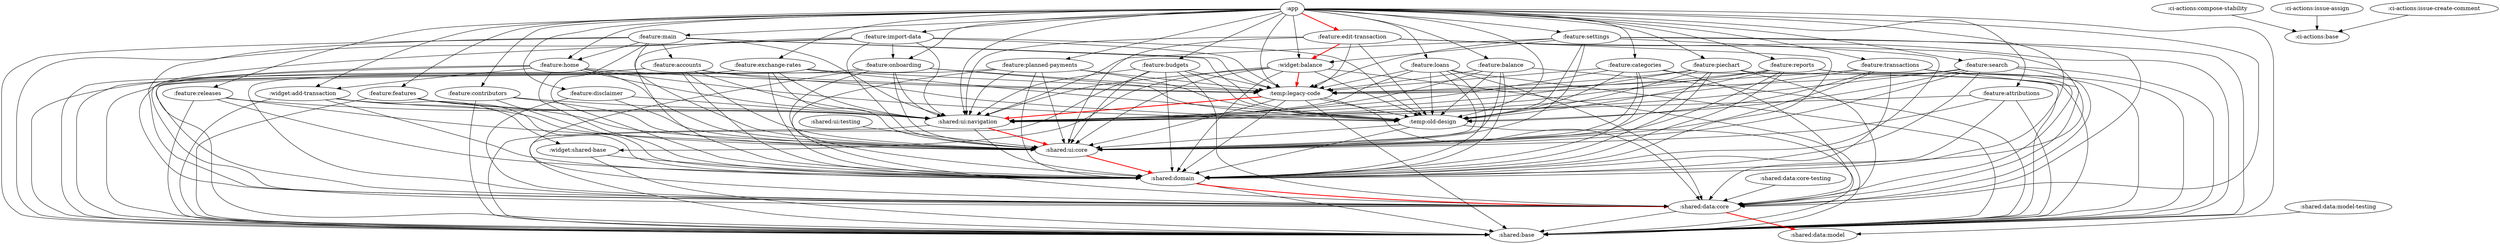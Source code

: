 digraph G {
":app" -> ":feature:attributions"
":app" -> ":feature:balance"
":app" -> ":feature:budgets"
":app" -> ":feature:categories"
":app" -> ":feature:contributors"
":app" -> ":feature:disclaimer"
":app" -> ":feature:edit-transaction" [color=red style=bold]
":app" -> ":feature:exchange-rates"
":app" -> ":feature:features"
":app" -> ":feature:home"
":app" -> ":feature:import-data"
":app" -> ":feature:loans"
":app" -> ":feature:main"
":app" -> ":feature:onboarding"
":app" -> ":feature:piechart"
":app" -> ":feature:planned-payments"
":app" -> ":feature:releases"
":app" -> ":feature:reports"
":app" -> ":feature:search"
":app" -> ":feature:settings"
":app" -> ":feature:transactions"
":app" -> ":shared:base"
":app" -> ":shared:data:core"
":app" -> ":shared:domain"
":app" -> ":shared:ui:navigation"
":app" -> ":temp:legacy-code"
":app" -> ":temp:old-design"
":app" -> ":widget:add-transaction"
":app" -> ":widget:balance"
":feature:attributions" -> ":shared:base"
":feature:attributions" -> ":shared:domain"
":feature:attributions" -> ":shared:ui:core"
":feature:attributions" -> ":shared:ui:navigation"
":feature:balance" -> ":shared:base"
":feature:balance" -> ":shared:domain"
":feature:balance" -> ":shared:ui:core"
":feature:balance" -> ":shared:ui:navigation"
":feature:balance" -> ":temp:legacy-code"
":feature:balance" -> ":temp:old-design"
":feature:budgets" -> ":shared:base"
":feature:budgets" -> ":shared:data:core"
":feature:budgets" -> ":shared:domain"
":feature:budgets" -> ":shared:ui:core"
":feature:budgets" -> ":shared:ui:navigation"
":feature:budgets" -> ":temp:legacy-code"
":feature:budgets" -> ":temp:old-design"
":feature:categories" -> ":shared:base"
":feature:categories" -> ":shared:data:core"
":feature:categories" -> ":shared:domain"
":feature:categories" -> ":shared:ui:core"
":feature:categories" -> ":shared:ui:navigation"
":feature:categories" -> ":temp:legacy-code"
":feature:categories" -> ":temp:old-design"
":feature:contributors" -> ":shared:base"
":feature:contributors" -> ":shared:domain"
":feature:contributors" -> ":shared:ui:core"
":feature:contributors" -> ":shared:ui:navigation"
":feature:disclaimer" -> ":shared:data:core"
":feature:disclaimer" -> ":shared:ui:core"
":feature:disclaimer" -> ":shared:ui:navigation"
":feature:edit-transaction" -> ":shared:base"
":feature:edit-transaction" -> ":shared:data:core"
":feature:edit-transaction" -> ":shared:domain"
":feature:edit-transaction" -> ":shared:ui:core"
":feature:edit-transaction" -> ":shared:ui:navigation"
":feature:edit-transaction" -> ":temp:legacy-code"
":feature:edit-transaction" -> ":temp:old-design"
":feature:edit-transaction" -> ":widget:balance" [color=red style=bold]
":feature:exchange-rates" -> ":shared:base"
":feature:exchange-rates" -> ":shared:data:core"
":feature:exchange-rates" -> ":shared:domain"
":feature:exchange-rates" -> ":shared:ui:core"
":feature:exchange-rates" -> ":shared:ui:navigation"
":feature:exchange-rates" -> ":temp:legacy-code"
":feature:exchange-rates" -> ":temp:old-design"
":feature:features" -> ":shared:base"
":feature:features" -> ":shared:domain"
":feature:features" -> ":shared:ui:core"
":feature:features" -> ":shared:ui:navigation"
":feature:home" -> ":shared:base"
":feature:home" -> ":shared:data:core"
":feature:home" -> ":shared:domain"
":feature:home" -> ":shared:ui:core"
":feature:home" -> ":shared:ui:navigation"
":feature:home" -> ":temp:legacy-code"
":feature:home" -> ":temp:old-design"
":feature:home" -> ":widget:add-transaction"
":feature:import-data" -> ":feature:onboarding"
":feature:import-data" -> ":shared:base"
":feature:import-data" -> ":shared:data:core"
":feature:import-data" -> ":shared:domain"
":feature:import-data" -> ":shared:ui:core"
":feature:import-data" -> ":shared:ui:navigation"
":feature:import-data" -> ":temp:legacy-code"
":feature:import-data" -> ":temp:old-design"
":feature:loans" -> ":shared:base"
":feature:loans" -> ":shared:data:core"
":feature:loans" -> ":shared:domain"
":feature:loans" -> ":shared:ui:core"
":feature:loans" -> ":shared:ui:navigation"
":feature:loans" -> ":temp:legacy-code"
":feature:loans" -> ":temp:old-design"
":feature:main" -> ":feature:accounts"
":feature:main" -> ":feature:home"
":feature:main" -> ":shared:base"
":feature:main" -> ":shared:data:core"
":feature:main" -> ":shared:domain"
":feature:main" -> ":shared:ui:core"
":feature:main" -> ":shared:ui:navigation"
":feature:main" -> ":temp:legacy-code"
":feature:main" -> ":temp:old-design"
":feature:onboarding" -> ":shared:base"
":feature:onboarding" -> ":shared:data:core"
":feature:onboarding" -> ":shared:domain"
":feature:onboarding" -> ":shared:ui:core"
":feature:onboarding" -> ":shared:ui:navigation"
":feature:onboarding" -> ":temp:legacy-code"
":feature:onboarding" -> ":temp:old-design"
":feature:piechart" -> ":shared:base"
":feature:piechart" -> ":shared:data:core"
":feature:piechart" -> ":shared:domain"
":feature:piechart" -> ":shared:ui:core"
":feature:piechart" -> ":shared:ui:navigation"
":feature:piechart" -> ":temp:legacy-code"
":feature:piechart" -> ":temp:old-design"
":feature:planned-payments" -> ":shared:base"
":feature:planned-payments" -> ":shared:data:core"
":feature:planned-payments" -> ":shared:domain"
":feature:planned-payments" -> ":shared:ui:core"
":feature:planned-payments" -> ":shared:ui:navigation"
":feature:planned-payments" -> ":temp:legacy-code"
":feature:planned-payments" -> ":temp:old-design"
":feature:releases" -> ":shared:base"
":feature:releases" -> ":shared:domain"
":feature:releases" -> ":shared:ui:core"
":feature:releases" -> ":shared:ui:navigation"
":feature:reports" -> ":shared:base"
":feature:reports" -> ":shared:data:core"
":feature:reports" -> ":shared:domain"
":feature:reports" -> ":shared:ui:core"
":feature:reports" -> ":shared:ui:navigation"
":feature:reports" -> ":temp:legacy-code"
":feature:reports" -> ":temp:old-design"
":feature:search" -> ":shared:base"
":feature:search" -> ":shared:data:core"
":feature:search" -> ":shared:domain"
":feature:search" -> ":shared:ui:core"
":feature:search" -> ":shared:ui:navigation"
":feature:search" -> ":temp:legacy-code"
":feature:search" -> ":temp:old-design"
":feature:settings" -> ":shared:base"
":feature:settings" -> ":shared:data:core"
":feature:settings" -> ":shared:domain"
":feature:settings" -> ":shared:ui:core"
":feature:settings" -> ":shared:ui:navigation"
":feature:settings" -> ":temp:legacy-code"
":feature:settings" -> ":temp:old-design"
":feature:settings" -> ":widget:balance"
":feature:transactions" -> ":shared:base"
":feature:transactions" -> ":shared:data:core"
":feature:transactions" -> ":shared:domain"
":feature:transactions" -> ":shared:ui:core"
":feature:transactions" -> ":shared:ui:navigation"
":feature:transactions" -> ":temp:legacy-code"
":feature:transactions" -> ":temp:old-design"
":shared:data:core" -> ":shared:data:model" [color=red style=bold]
":shared:data:core" -> ":shared:base"
":shared:domain" -> ":shared:base"
":shared:domain" -> ":shared:data:core" [color=red style=bold]
":shared:ui:navigation" -> ":shared:base"
":shared:ui:navigation" -> ":shared:domain"
":shared:ui:navigation" -> ":shared:ui:core" [color=red style=bold]
":temp:legacy-code" -> ":shared:base"
":temp:legacy-code" -> ":shared:data:core"
":temp:legacy-code" -> ":shared:domain"
":temp:legacy-code" -> ":shared:ui:core"
":temp:legacy-code" -> ":shared:ui:navigation" [color=red style=bold]
":temp:legacy-code" -> ":temp:old-design"
":temp:old-design" -> ":shared:base"
":temp:old-design" -> ":shared:ui:core"
":temp:old-design" -> ":shared:domain"
":widget:add-transaction" -> ":shared:base"
":widget:add-transaction" -> ":shared:domain"
":widget:add-transaction" -> ":shared:ui:core"
":widget:add-transaction" -> ":shared:ui:navigation"
":widget:add-transaction" -> ":widget:shared-base"
":widget:balance" -> ":shared:base"
":widget:balance" -> ":shared:domain"
":widget:balance" -> ":shared:ui:core"
":widget:balance" -> ":shared:ui:navigation"
":widget:balance" -> ":temp:old-design"
":widget:balance" -> ":widget:shared-base"
":widget:balance" -> ":temp:legacy-code" [color=red style=bold]
":shared:ui:core" -> ":shared:domain" [color=red style=bold]
":feature:accounts" -> ":shared:base"
":feature:accounts" -> ":shared:data:core"
":feature:accounts" -> ":shared:domain"
":feature:accounts" -> ":shared:ui:core"
":feature:accounts" -> ":shared:ui:navigation"
":feature:accounts" -> ":temp:legacy-code"
":feature:accounts" -> ":temp:old-design"
":widget:shared-base" -> ":shared:base"
":widget:shared-base" -> ":shared:domain"
":ci-actions:compose-stability" -> ":ci-actions:base"
":ci-actions:issue-assign" -> ":ci-actions:base"
":ci-actions:issue-create-comment" -> ":ci-actions:base"
":shared:data:core-testing" -> ":shared:data:core"
":shared:data:model-testing" -> ":shared:data:model"
":shared:ui:testing" -> ":shared:ui:core"
}